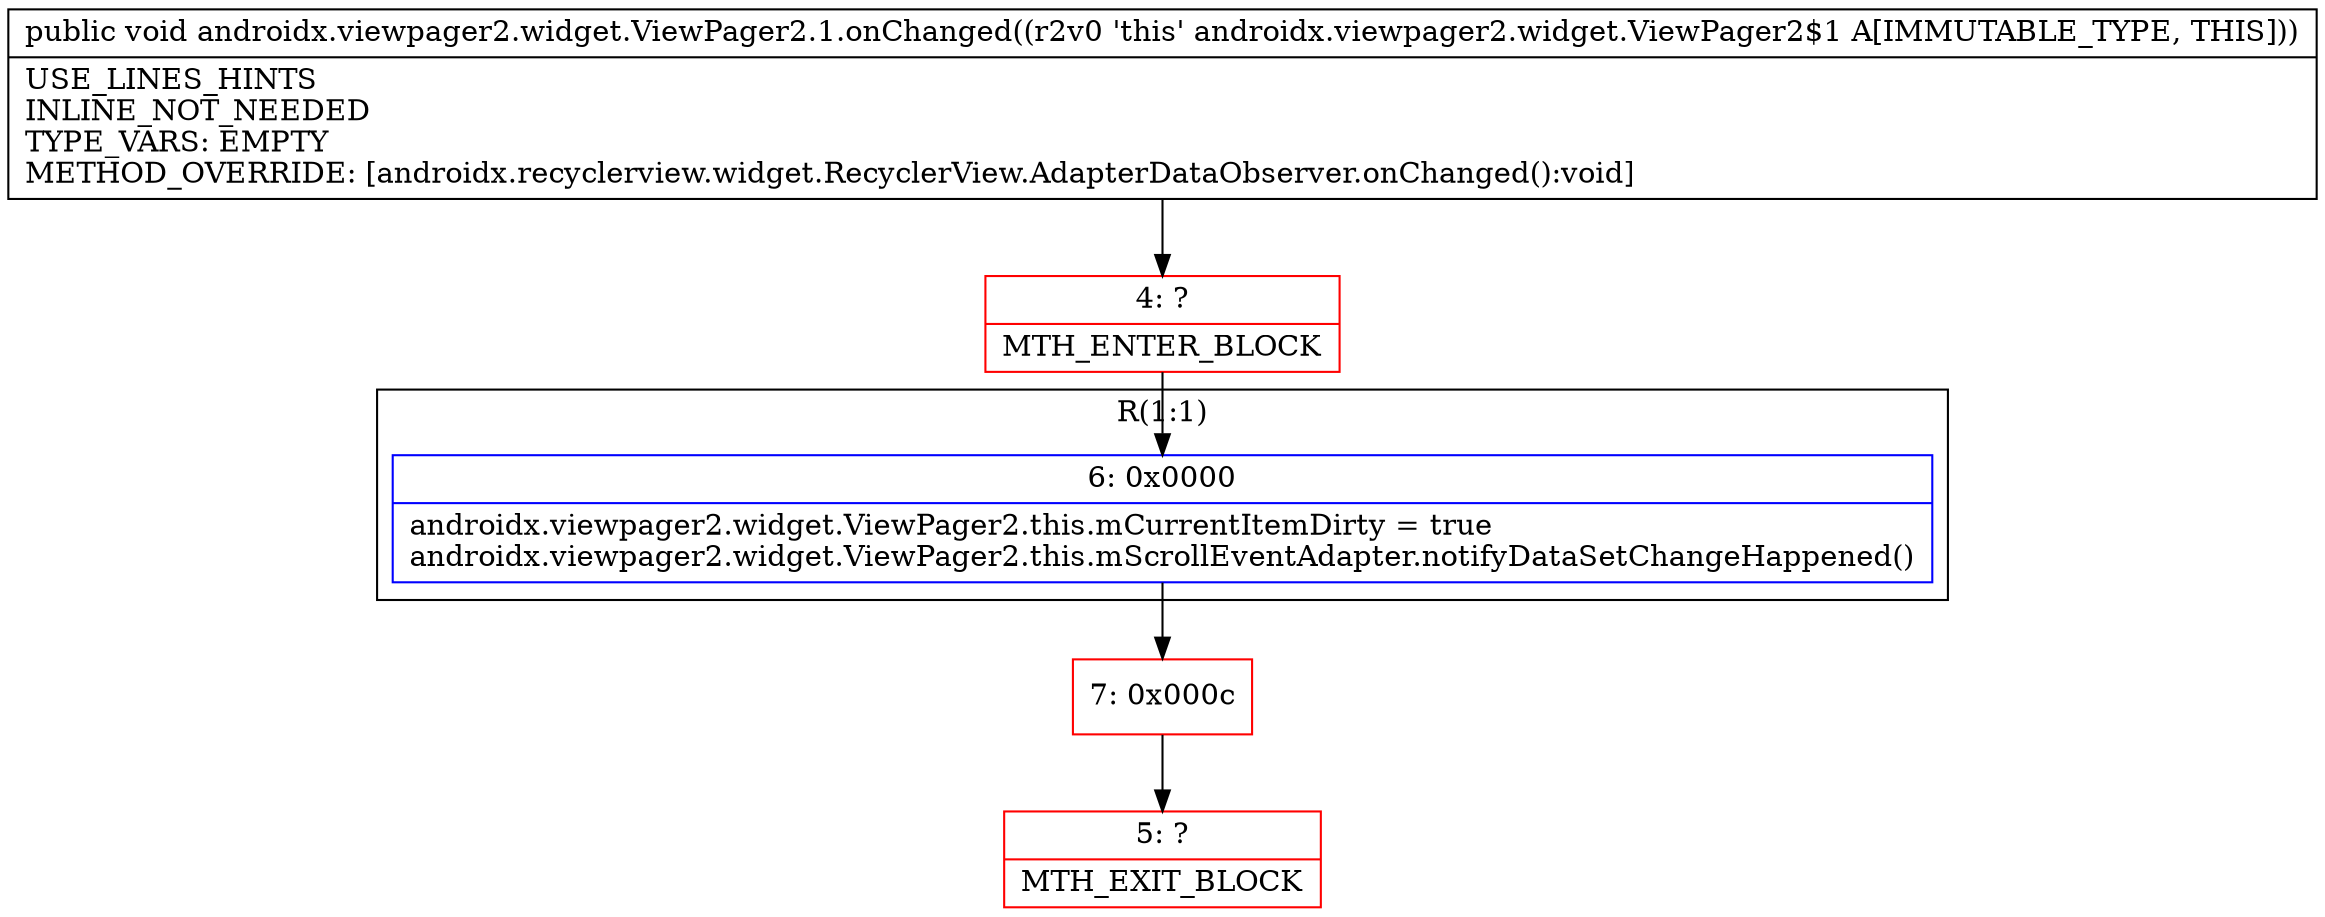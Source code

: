 digraph "CFG forandroidx.viewpager2.widget.ViewPager2.1.onChanged()V" {
subgraph cluster_Region_178948810 {
label = "R(1:1)";
node [shape=record,color=blue];
Node_6 [shape=record,label="{6\:\ 0x0000|androidx.viewpager2.widget.ViewPager2.this.mCurrentItemDirty = true\landroidx.viewpager2.widget.ViewPager2.this.mScrollEventAdapter.notifyDataSetChangeHappened()\l}"];
}
Node_4 [shape=record,color=red,label="{4\:\ ?|MTH_ENTER_BLOCK\l}"];
Node_7 [shape=record,color=red,label="{7\:\ 0x000c}"];
Node_5 [shape=record,color=red,label="{5\:\ ?|MTH_EXIT_BLOCK\l}"];
MethodNode[shape=record,label="{public void androidx.viewpager2.widget.ViewPager2.1.onChanged((r2v0 'this' androidx.viewpager2.widget.ViewPager2$1 A[IMMUTABLE_TYPE, THIS]))  | USE_LINES_HINTS\lINLINE_NOT_NEEDED\lTYPE_VARS: EMPTY\lMETHOD_OVERRIDE: [androidx.recyclerview.widget.RecyclerView.AdapterDataObserver.onChanged():void]\l}"];
MethodNode -> Node_4;Node_6 -> Node_7;
Node_4 -> Node_6;
Node_7 -> Node_5;
}

